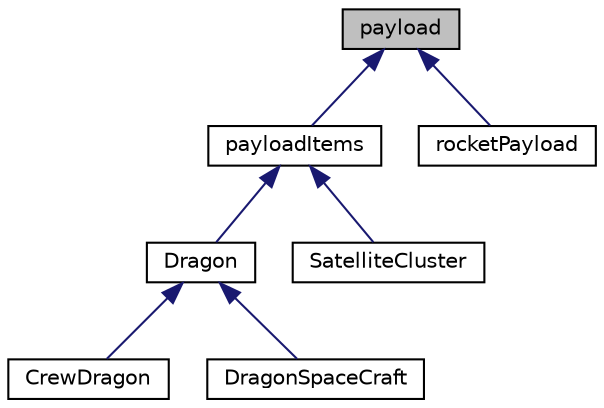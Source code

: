 digraph "payload"
{
 // LATEX_PDF_SIZE
  edge [fontname="Helvetica",fontsize="10",labelfontname="Helvetica",labelfontsize="10"];
  node [fontname="Helvetica",fontsize="10",shape=record];
  Node1 [label="payload",height=0.2,width=0.4,color="black", fillcolor="grey75", style="filled", fontcolor="black",tooltip="payload Class"];
  Node1 -> Node2 [dir="back",color="midnightblue",fontsize="10",style="solid",fontname="Helvetica"];
  Node2 [label="payloadItems",height=0.2,width=0.4,color="black", fillcolor="white", style="filled",URL="$classpayloadItems.html",tooltip="payloadItems Class"];
  Node2 -> Node3 [dir="back",color="midnightblue",fontsize="10",style="solid",fontname="Helvetica"];
  Node3 [label="Dragon",height=0.2,width=0.4,color="black", fillcolor="white", style="filled",URL="$classDragon.html",tooltip="Dragon Class."];
  Node3 -> Node4 [dir="back",color="midnightblue",fontsize="10",style="solid",fontname="Helvetica"];
  Node4 [label="CrewDragon",height=0.2,width=0.4,color="black", fillcolor="white", style="filled",URL="$classCrewDragon.html",tooltip="CrewDragon Class."];
  Node3 -> Node5 [dir="back",color="midnightblue",fontsize="10",style="solid",fontname="Helvetica"];
  Node5 [label="DragonSpaceCraft",height=0.2,width=0.4,color="black", fillcolor="white", style="filled",URL="$classDragonSpaceCraft.html",tooltip="DragonSpaceCraft Class."];
  Node2 -> Node6 [dir="back",color="midnightblue",fontsize="10",style="solid",fontname="Helvetica"];
  Node6 [label="SatelliteCluster",height=0.2,width=0.4,color="black", fillcolor="white", style="filled",URL="$classSatelliteCluster.html",tooltip="SatelliteCluster Class."];
  Node1 -> Node7 [dir="back",color="midnightblue",fontsize="10",style="solid",fontname="Helvetica"];
  Node7 [label="rocketPayload",height=0.2,width=0.4,color="black", fillcolor="white", style="filled",URL="$classrocketPayload.html",tooltip="rocketPayload Class"];
}
